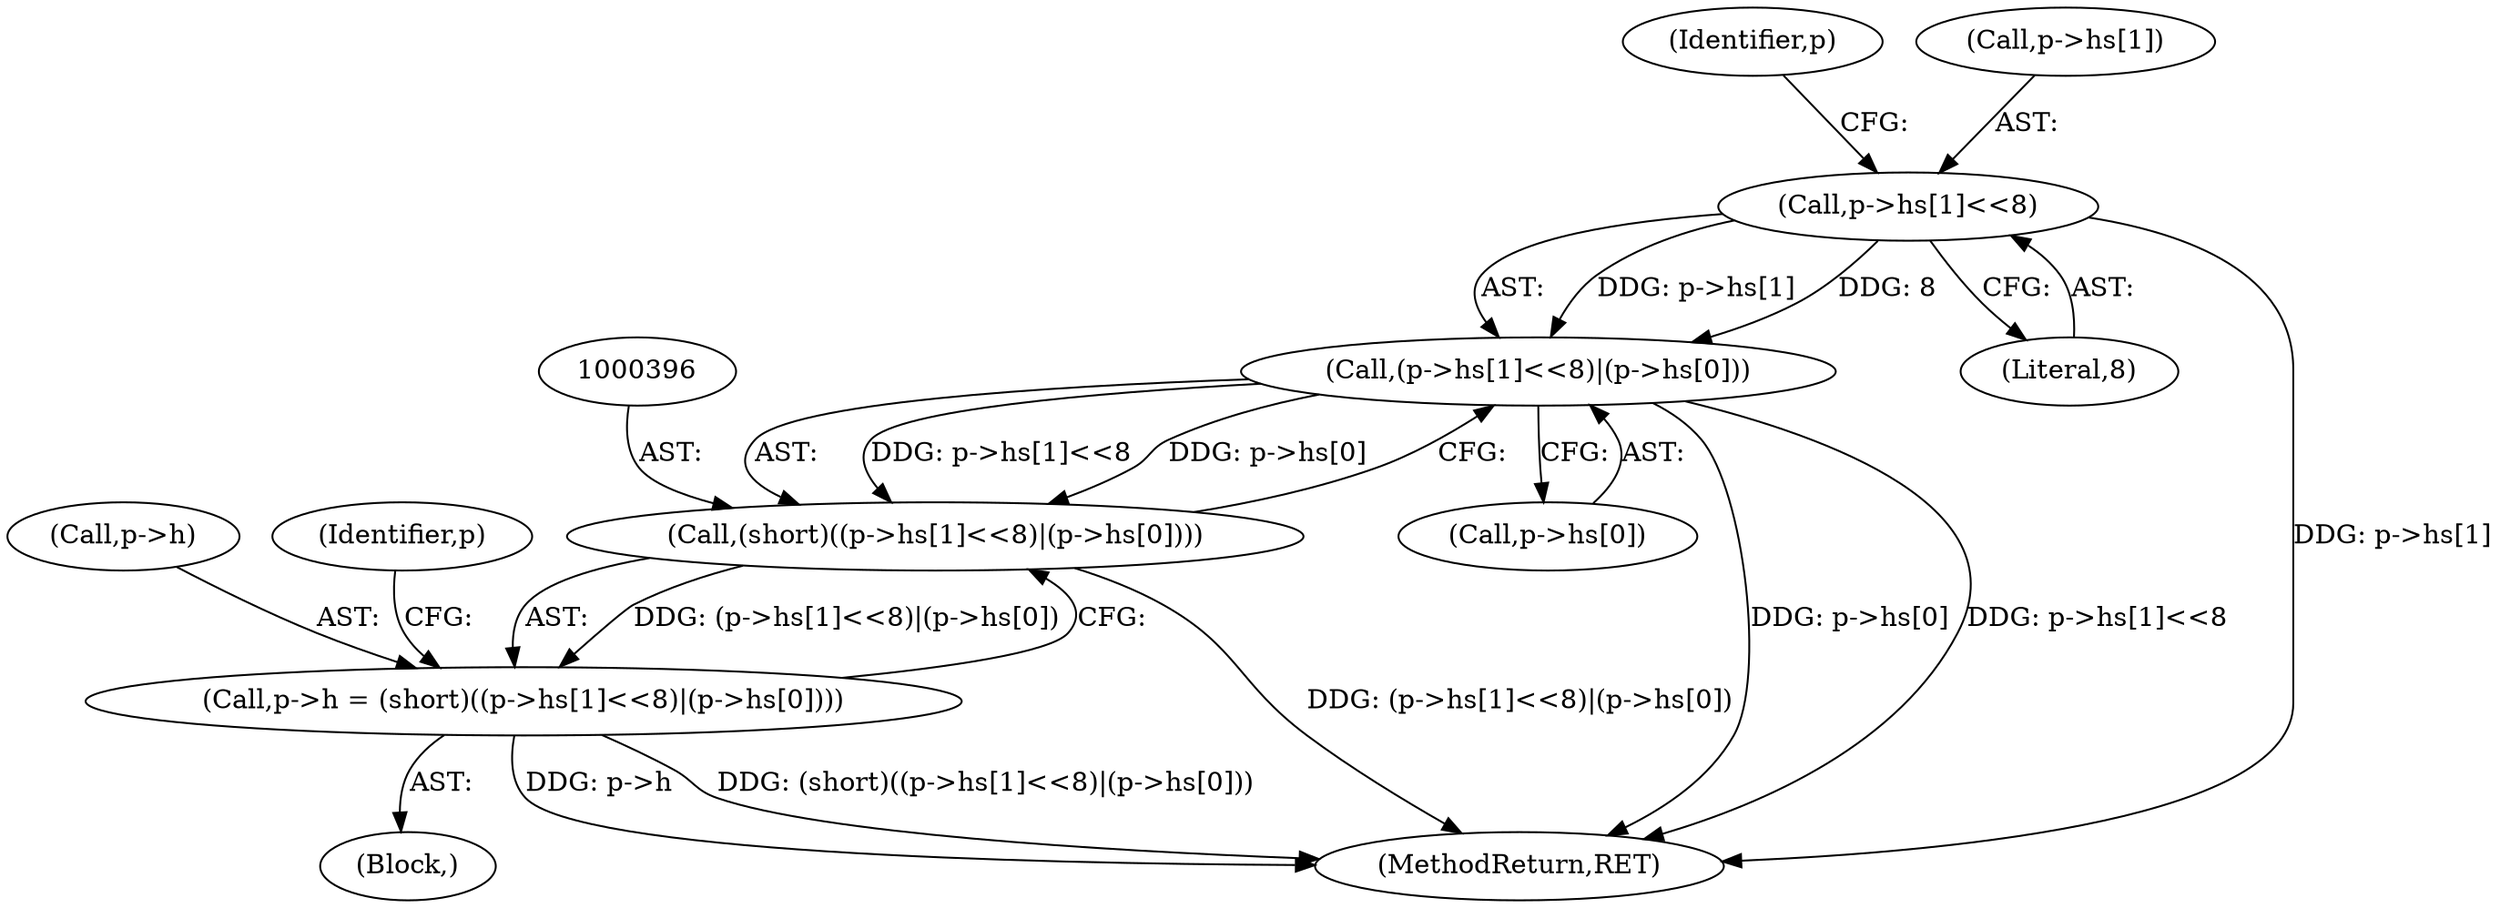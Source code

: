 digraph "0_file_27a14bc7ba285a0a5ebfdb55e54001aa11932b08@array" {
"1000398" [label="(Call,p->hs[1]<<8)"];
"1000397" [label="(Call,(p->hs[1]<<8)|(p->hs[0]))"];
"1000395" [label="(Call,(short)((p->hs[1]<<8)|(p->hs[0])))"];
"1000391" [label="(Call,p->h = (short)((p->hs[1]<<8)|(p->hs[0])))"];
"1000404" [label="(Literal,8)"];
"1000407" [label="(Identifier,p)"];
"1000405" [label="(Call,p->hs[0])"];
"1000391" [label="(Call,p->h = (short)((p->hs[1]<<8)|(p->hs[0])))"];
"1000392" [label="(Call,p->h)"];
"1000397" [label="(Call,(p->hs[1]<<8)|(p->hs[0]))"];
"1000902" [label="(MethodReturn,RET)"];
"1000411" [label="(Identifier,p)"];
"1000398" [label="(Call,p->hs[1]<<8)"];
"1000122" [label="(Block,)"];
"1000395" [label="(Call,(short)((p->hs[1]<<8)|(p->hs[0])))"];
"1000399" [label="(Call,p->hs[1])"];
"1000398" -> "1000397"  [label="AST: "];
"1000398" -> "1000404"  [label="CFG: "];
"1000399" -> "1000398"  [label="AST: "];
"1000404" -> "1000398"  [label="AST: "];
"1000407" -> "1000398"  [label="CFG: "];
"1000398" -> "1000902"  [label="DDG: p->hs[1]"];
"1000398" -> "1000397"  [label="DDG: p->hs[1]"];
"1000398" -> "1000397"  [label="DDG: 8"];
"1000397" -> "1000395"  [label="AST: "];
"1000397" -> "1000405"  [label="CFG: "];
"1000405" -> "1000397"  [label="AST: "];
"1000395" -> "1000397"  [label="CFG: "];
"1000397" -> "1000902"  [label="DDG: p->hs[0]"];
"1000397" -> "1000902"  [label="DDG: p->hs[1]<<8"];
"1000397" -> "1000395"  [label="DDG: p->hs[1]<<8"];
"1000397" -> "1000395"  [label="DDG: p->hs[0]"];
"1000395" -> "1000391"  [label="AST: "];
"1000396" -> "1000395"  [label="AST: "];
"1000391" -> "1000395"  [label="CFG: "];
"1000395" -> "1000902"  [label="DDG: (p->hs[1]<<8)|(p->hs[0])"];
"1000395" -> "1000391"  [label="DDG: (p->hs[1]<<8)|(p->hs[0])"];
"1000391" -> "1000122"  [label="AST: "];
"1000392" -> "1000391"  [label="AST: "];
"1000411" -> "1000391"  [label="CFG: "];
"1000391" -> "1000902"  [label="DDG: p->h"];
"1000391" -> "1000902"  [label="DDG: (short)((p->hs[1]<<8)|(p->hs[0]))"];
}
